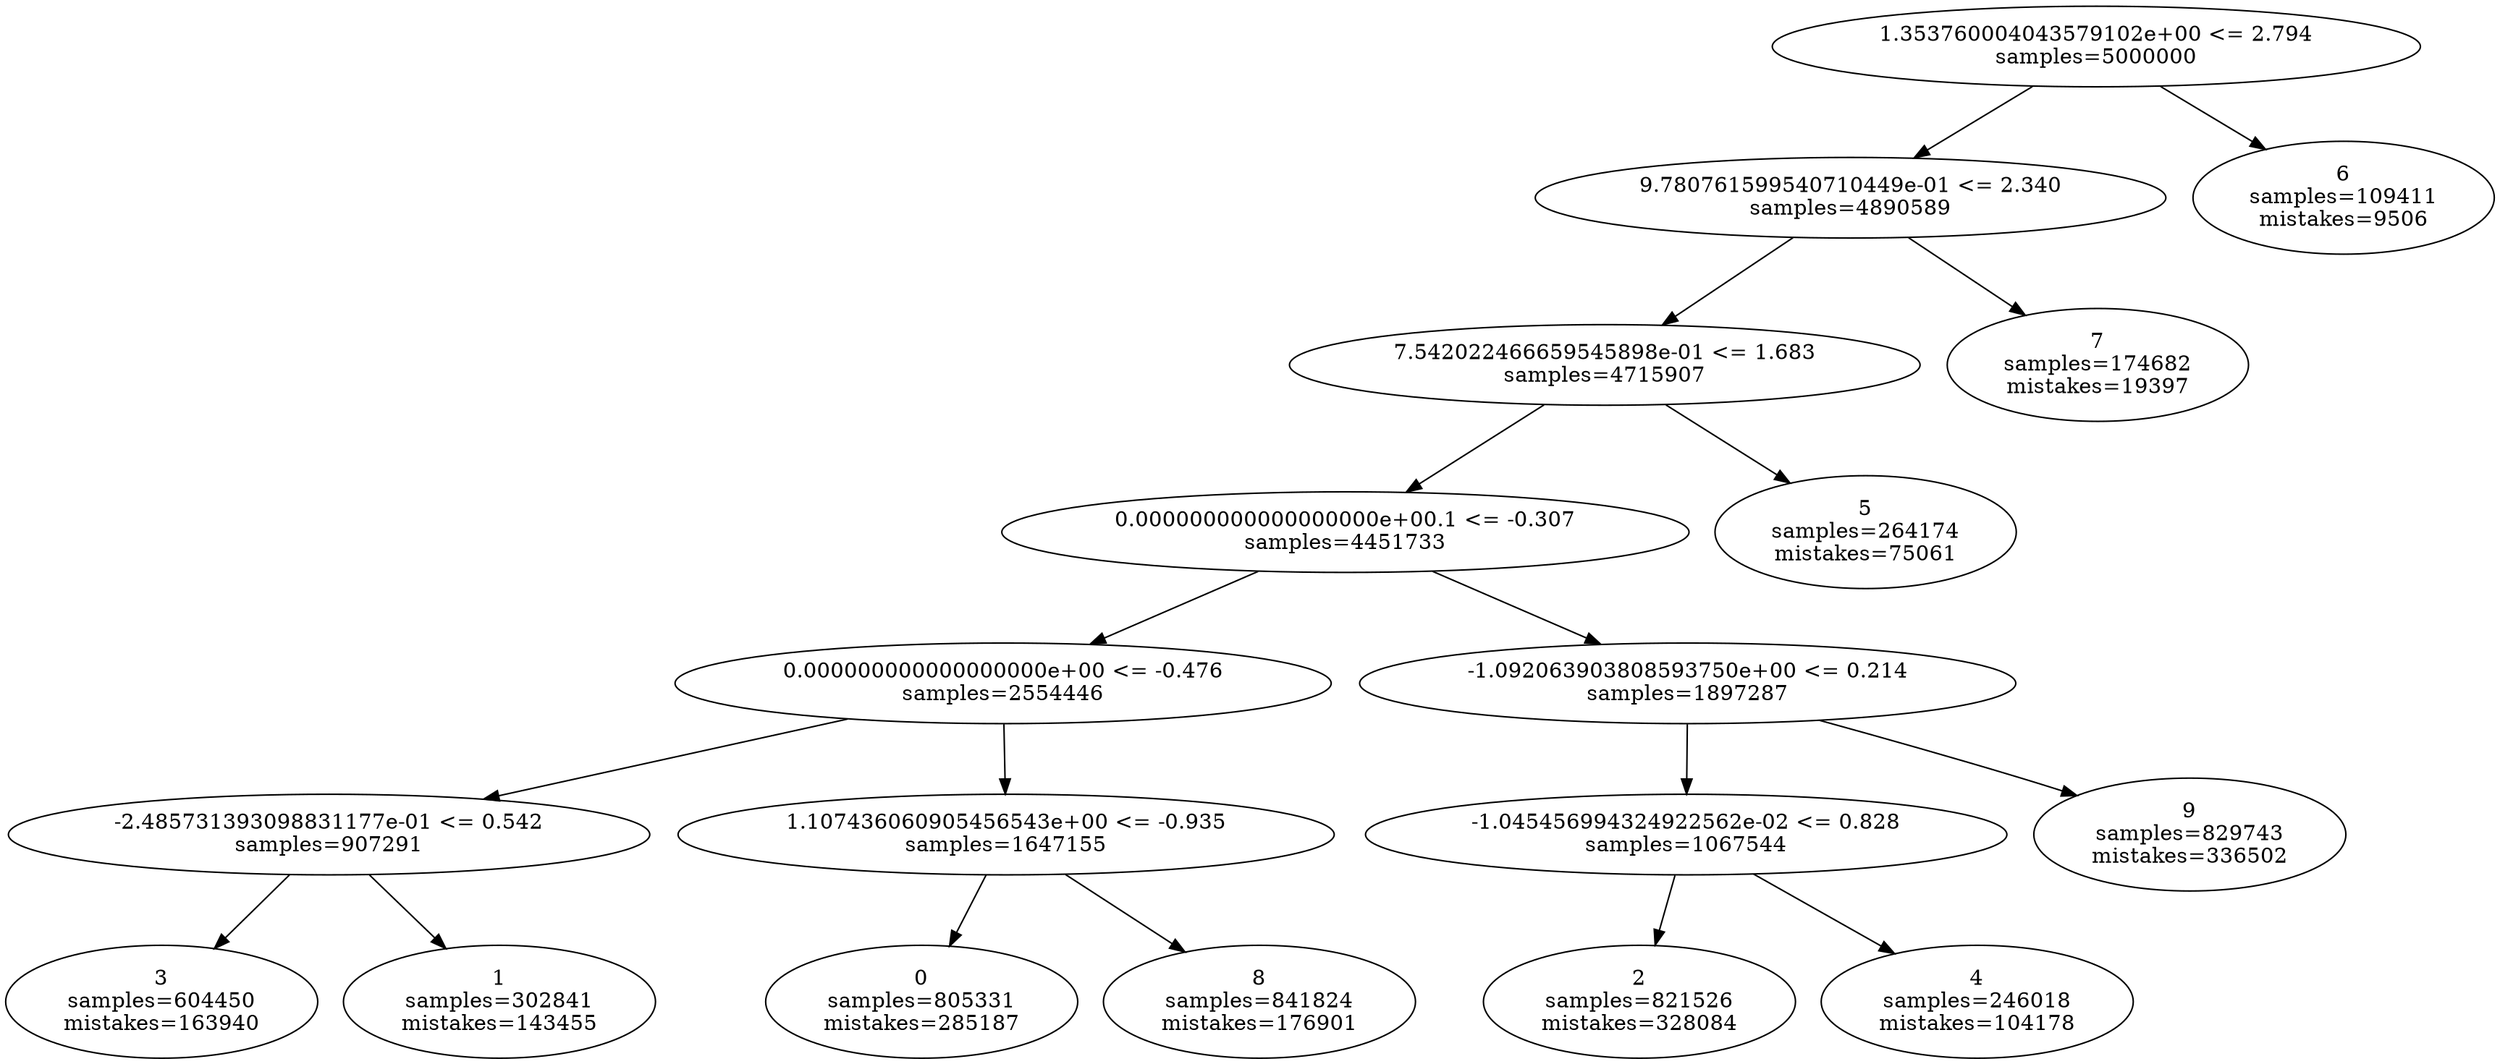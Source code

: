 digraph ClusteringTree {
n_0 [label="1.353760004043579102e+00 <= 2.794
samples=\5000000"];
n_1 [label="9.780761599540710449e-01 <= 2.340
samples=\4890589"];
n_2 [label="6
samples=\109411
mistakes=\9506"];
n_3 [label="7.542022466659545898e-01 <= 1.683
samples=\4715907"];
n_4 [label="7
samples=\174682
mistakes=\19397"];
n_5 [label="0.000000000000000000e+00.1 <= -0.307
samples=\4451733"];
n_6 [label="5
samples=\264174
mistakes=\75061"];
n_7 [label="0.000000000000000000e+00 <= -0.476
samples=\2554446"];
n_8 [label="-1.092063903808593750e+00 <= 0.214
samples=\1897287"];
n_9 [label="-2.485731393098831177e-01 <= 0.542
samples=\907291"];
n_10 [label="1.107436060905456543e+00 <= -0.935
samples=\1647155"];
n_11 [label="-1.045456994324922562e-02 <= 0.828
samples=\1067544"];
n_12 [label="9
samples=\829743
mistakes=\336502"];
n_13 [label="3
samples=\604450
mistakes=\163940"];
n_14 [label="1
samples=\302841
mistakes=\143455"];
n_15 [label="0
samples=\805331
mistakes=\285187"];
n_16 [label="8
samples=\841824
mistakes=\176901"];
n_17 [label="2
samples=\821526
mistakes=\328084"];
n_18 [label="4
samples=\246018
mistakes=\104178"];
n_0 -> n_1;
n_0 -> n_2;
n_1 -> n_3;
n_1 -> n_4;
n_3 -> n_5;
n_3 -> n_6;
n_5 -> n_7;
n_5 -> n_8;
n_7 -> n_9;
n_7 -> n_10;
n_8 -> n_11;
n_8 -> n_12;
n_9 -> n_13;
n_9 -> n_14;
n_10 -> n_15;
n_10 -> n_16;
n_11 -> n_17;
n_11 -> n_18;
}
